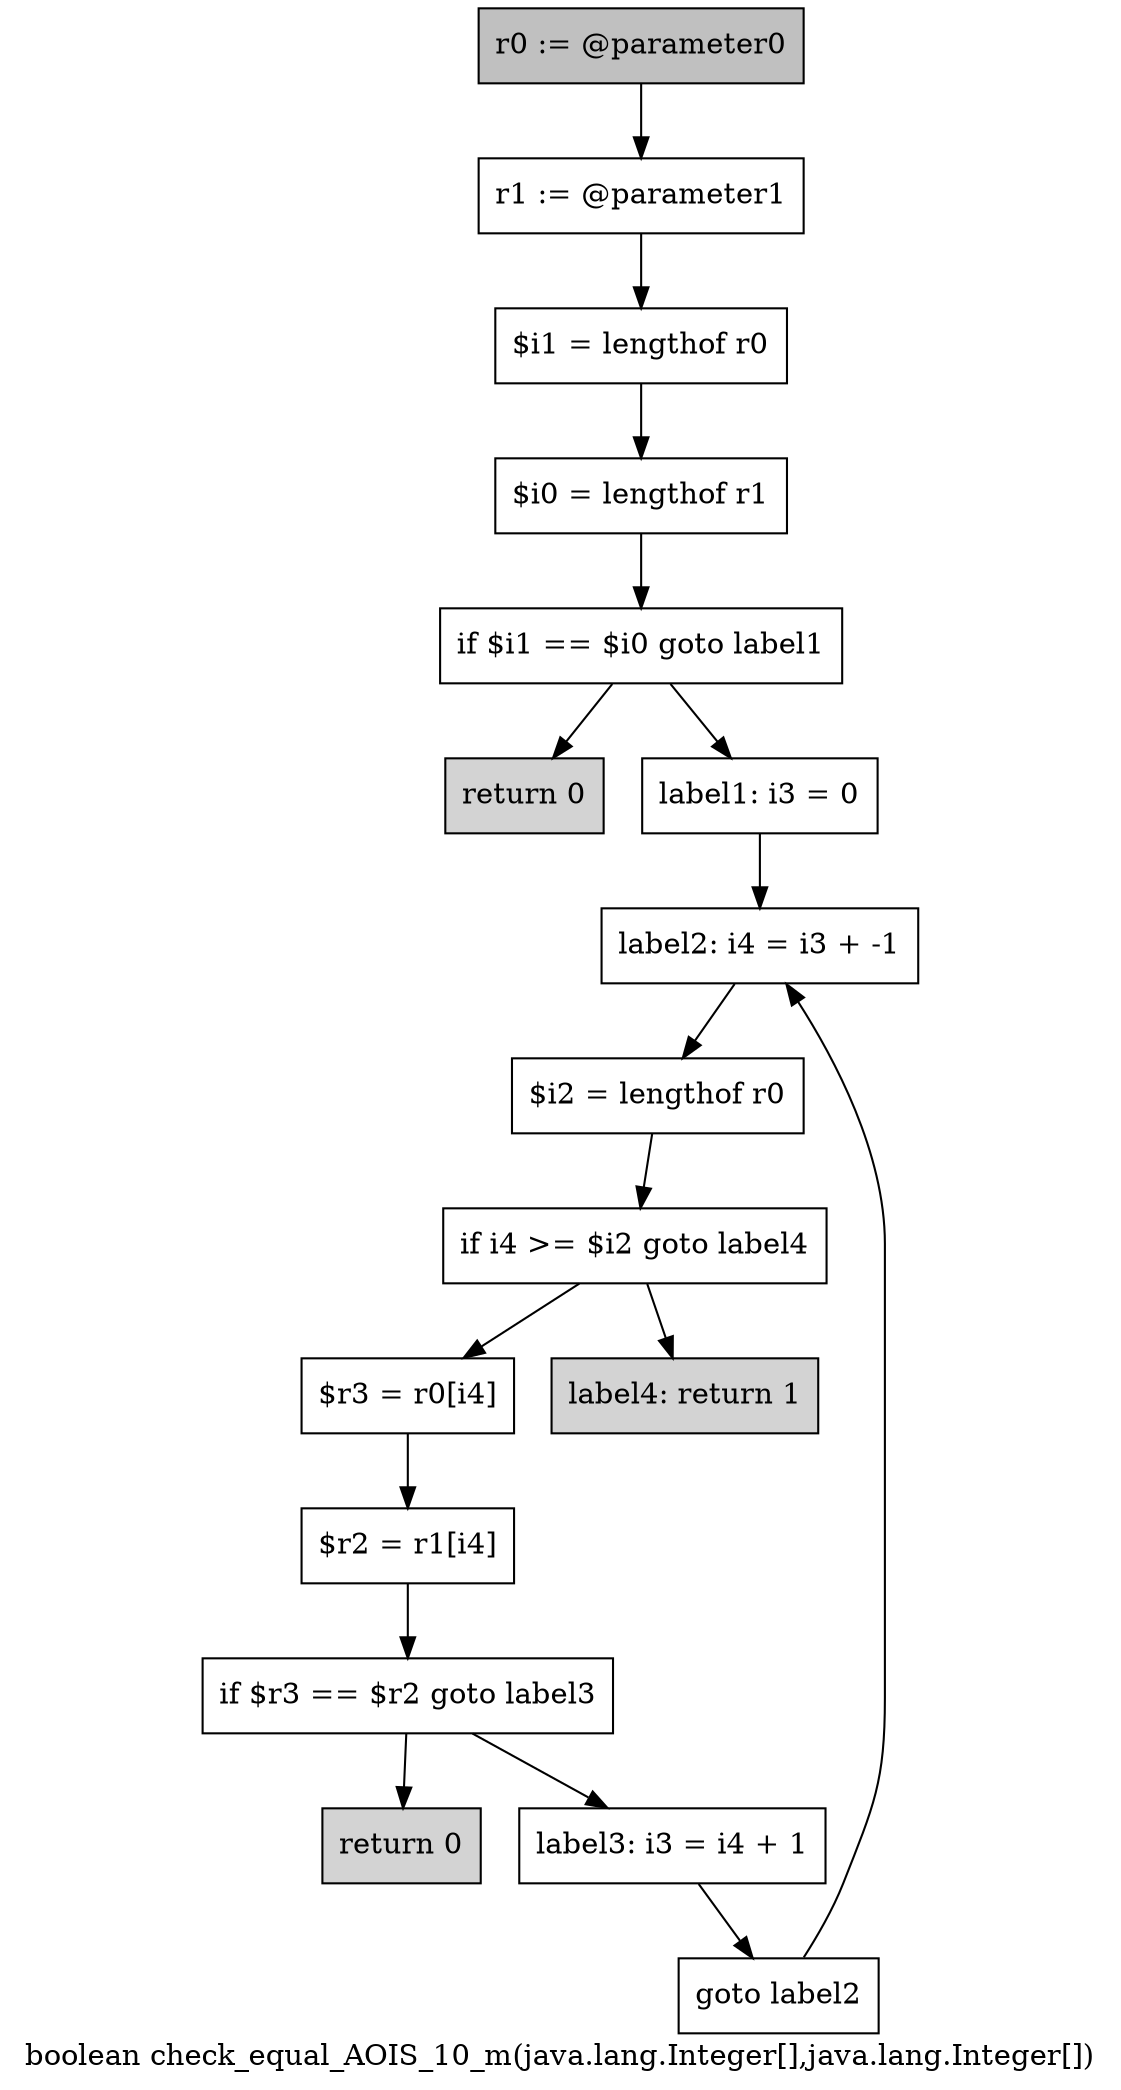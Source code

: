 digraph "boolean check_equal_AOIS_10_m(java.lang.Integer[],java.lang.Integer[])" {
    label="boolean check_equal_AOIS_10_m(java.lang.Integer[],java.lang.Integer[])";
    node [shape=box];
    "0" [style=filled,fillcolor=gray,label="r0 := @parameter0",];
    "1" [label="r1 := @parameter1",];
    "0"->"1";
    "2" [label="$i1 = lengthof r0",];
    "1"->"2";
    "3" [label="$i0 = lengthof r1",];
    "2"->"3";
    "4" [label="if $i1 == $i0 goto label1",];
    "3"->"4";
    "5" [style=filled,fillcolor=lightgray,label="return 0",];
    "4"->"5";
    "6" [label="label1: i3 = 0",];
    "4"->"6";
    "7" [label="label2: i4 = i3 + -1",];
    "6"->"7";
    "8" [label="$i2 = lengthof r0",];
    "7"->"8";
    "9" [label="if i4 >= $i2 goto label4",];
    "8"->"9";
    "10" [label="$r3 = r0[i4]",];
    "9"->"10";
    "16" [style=filled,fillcolor=lightgray,label="label4: return 1",];
    "9"->"16";
    "11" [label="$r2 = r1[i4]",];
    "10"->"11";
    "12" [label="if $r3 == $r2 goto label3",];
    "11"->"12";
    "13" [style=filled,fillcolor=lightgray,label="return 0",];
    "12"->"13";
    "14" [label="label3: i3 = i4 + 1",];
    "12"->"14";
    "15" [label="goto label2",];
    "14"->"15";
    "15"->"7";
}
